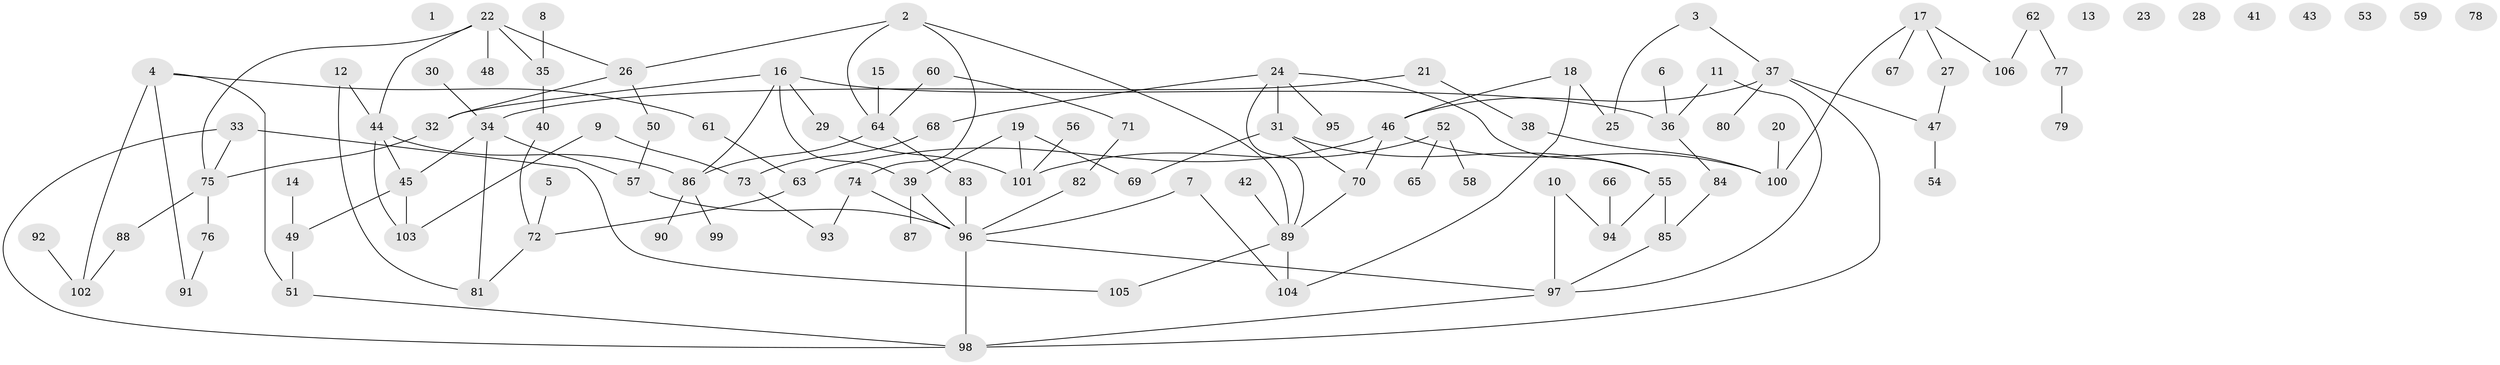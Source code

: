 // Generated by graph-tools (version 1.1) at 2025/33/03/09/25 02:33:35]
// undirected, 106 vertices, 131 edges
graph export_dot {
graph [start="1"]
  node [color=gray90,style=filled];
  1;
  2;
  3;
  4;
  5;
  6;
  7;
  8;
  9;
  10;
  11;
  12;
  13;
  14;
  15;
  16;
  17;
  18;
  19;
  20;
  21;
  22;
  23;
  24;
  25;
  26;
  27;
  28;
  29;
  30;
  31;
  32;
  33;
  34;
  35;
  36;
  37;
  38;
  39;
  40;
  41;
  42;
  43;
  44;
  45;
  46;
  47;
  48;
  49;
  50;
  51;
  52;
  53;
  54;
  55;
  56;
  57;
  58;
  59;
  60;
  61;
  62;
  63;
  64;
  65;
  66;
  67;
  68;
  69;
  70;
  71;
  72;
  73;
  74;
  75;
  76;
  77;
  78;
  79;
  80;
  81;
  82;
  83;
  84;
  85;
  86;
  87;
  88;
  89;
  90;
  91;
  92;
  93;
  94;
  95;
  96;
  97;
  98;
  99;
  100;
  101;
  102;
  103;
  104;
  105;
  106;
  2 -- 26;
  2 -- 64;
  2 -- 74;
  2 -- 89;
  3 -- 25;
  3 -- 37;
  4 -- 51;
  4 -- 61;
  4 -- 91;
  4 -- 102;
  5 -- 72;
  6 -- 36;
  7 -- 96;
  7 -- 104;
  8 -- 35;
  9 -- 73;
  9 -- 103;
  10 -- 94;
  10 -- 97;
  11 -- 36;
  11 -- 97;
  12 -- 44;
  12 -- 81;
  14 -- 49;
  15 -- 64;
  16 -- 29;
  16 -- 32;
  16 -- 36;
  16 -- 39;
  16 -- 86;
  17 -- 27;
  17 -- 67;
  17 -- 100;
  17 -- 106;
  18 -- 25;
  18 -- 46;
  18 -- 104;
  19 -- 39;
  19 -- 69;
  19 -- 101;
  20 -- 100;
  21 -- 34;
  21 -- 38;
  22 -- 26;
  22 -- 35;
  22 -- 44;
  22 -- 48;
  22 -- 75;
  24 -- 31;
  24 -- 55;
  24 -- 68;
  24 -- 89;
  24 -- 95;
  26 -- 32;
  26 -- 50;
  27 -- 47;
  29 -- 101;
  30 -- 34;
  31 -- 55;
  31 -- 69;
  31 -- 70;
  32 -- 75;
  33 -- 75;
  33 -- 98;
  33 -- 105;
  34 -- 45;
  34 -- 57;
  34 -- 81;
  35 -- 40;
  36 -- 84;
  37 -- 46;
  37 -- 47;
  37 -- 80;
  37 -- 98;
  38 -- 100;
  39 -- 87;
  39 -- 96;
  40 -- 72;
  42 -- 89;
  44 -- 45;
  44 -- 86;
  44 -- 103;
  45 -- 49;
  45 -- 103;
  46 -- 63;
  46 -- 70;
  46 -- 100;
  47 -- 54;
  49 -- 51;
  50 -- 57;
  51 -- 98;
  52 -- 58;
  52 -- 65;
  52 -- 101;
  55 -- 85;
  55 -- 94;
  56 -- 101;
  57 -- 96;
  60 -- 64;
  60 -- 71;
  61 -- 63;
  62 -- 77;
  62 -- 106;
  63 -- 72;
  64 -- 83;
  64 -- 86;
  66 -- 94;
  68 -- 73;
  70 -- 89;
  71 -- 82;
  72 -- 81;
  73 -- 93;
  74 -- 93;
  74 -- 96;
  75 -- 76;
  75 -- 88;
  76 -- 91;
  77 -- 79;
  82 -- 96;
  83 -- 96;
  84 -- 85;
  85 -- 97;
  86 -- 90;
  86 -- 99;
  88 -- 102;
  89 -- 104;
  89 -- 105;
  92 -- 102;
  96 -- 97;
  96 -- 98;
  97 -- 98;
}
